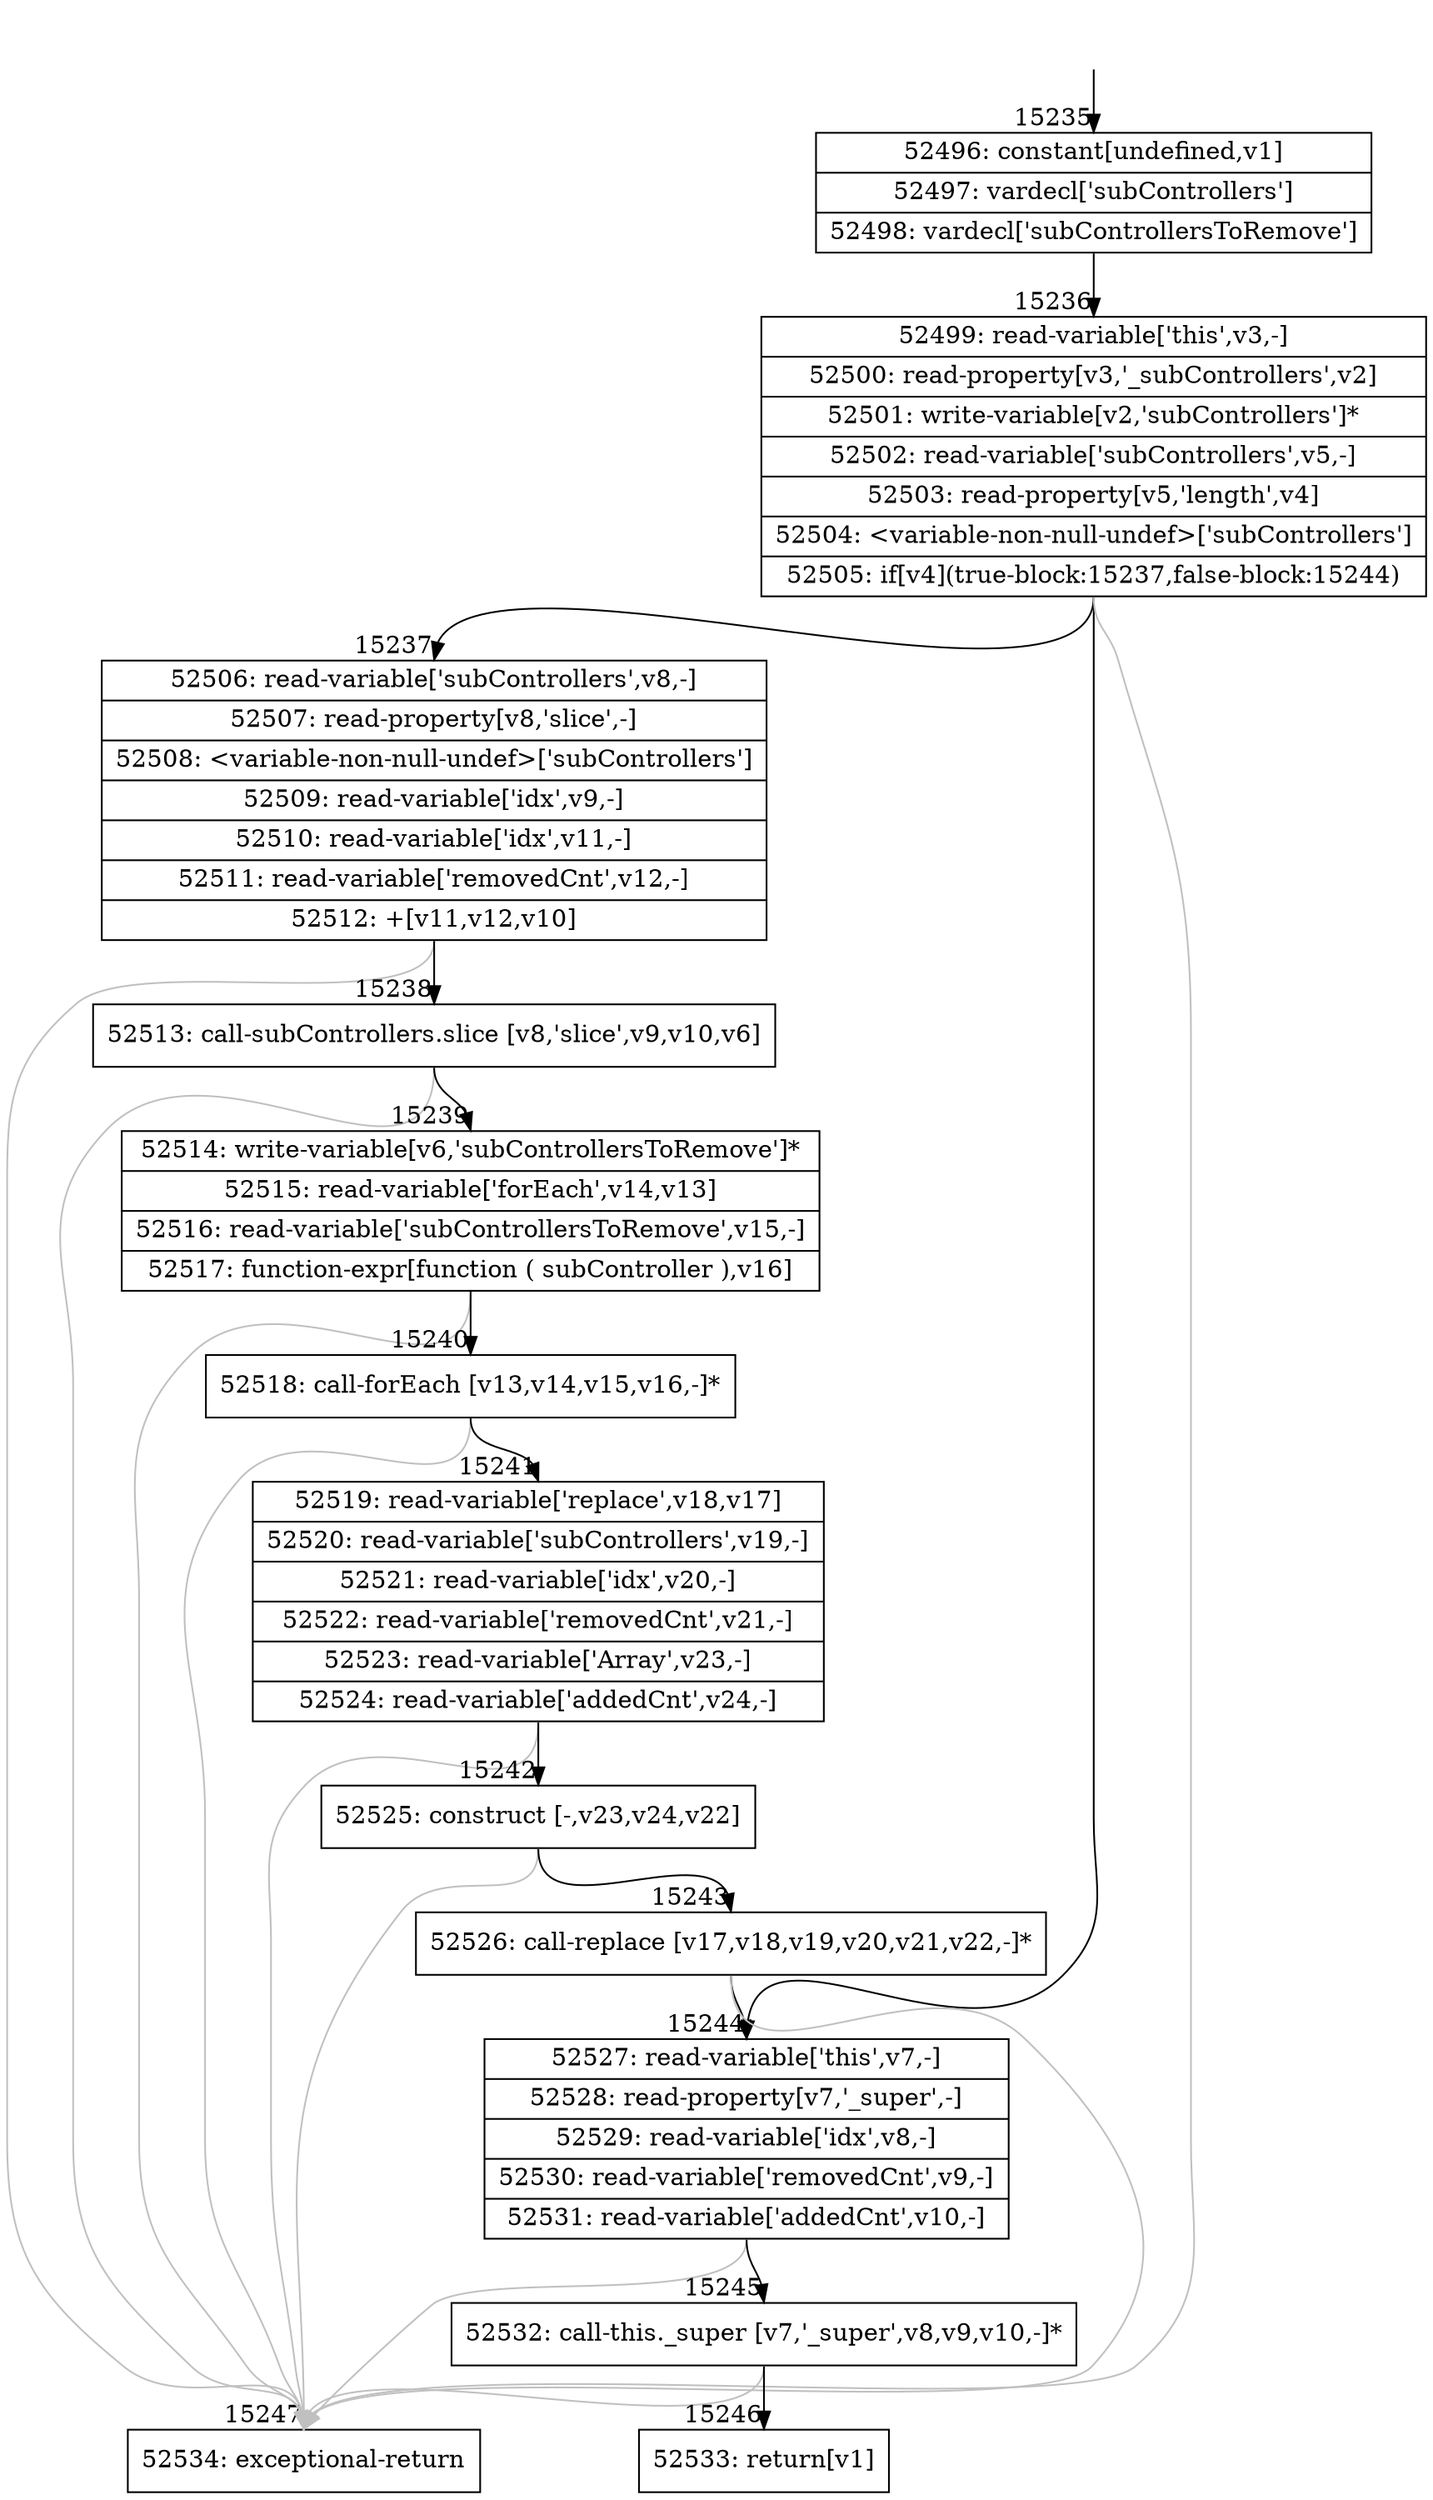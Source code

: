 digraph {
rankdir="TD"
BB_entry1288[shape=none,label=""];
BB_entry1288 -> BB15235 [tailport=s, headport=n, headlabel="    15235"]
BB15235 [shape=record label="{52496: constant[undefined,v1]|52497: vardecl['subControllers']|52498: vardecl['subControllersToRemove']}" ] 
BB15235 -> BB15236 [tailport=s, headport=n, headlabel="      15236"]
BB15236 [shape=record label="{52499: read-variable['this',v3,-]|52500: read-property[v3,'_subControllers',v2]|52501: write-variable[v2,'subControllers']*|52502: read-variable['subControllers',v5,-]|52503: read-property[v5,'length',v4]|52504: \<variable-non-null-undef\>['subControllers']|52505: if[v4](true-block:15237,false-block:15244)}" ] 
BB15236 -> BB15237 [tailport=s, headport=n, headlabel="      15237"]
BB15236 -> BB15244 [tailport=s, headport=n, headlabel="      15244"]
BB15236 -> BB15247 [tailport=s, headport=n, color=gray, headlabel="      15247"]
BB15237 [shape=record label="{52506: read-variable['subControllers',v8,-]|52507: read-property[v8,'slice',-]|52508: \<variable-non-null-undef\>['subControllers']|52509: read-variable['idx',v9,-]|52510: read-variable['idx',v11,-]|52511: read-variable['removedCnt',v12,-]|52512: +[v11,v12,v10]}" ] 
BB15237 -> BB15238 [tailport=s, headport=n, headlabel="      15238"]
BB15237 -> BB15247 [tailport=s, headport=n, color=gray]
BB15238 [shape=record label="{52513: call-subControllers.slice [v8,'slice',v9,v10,v6]}" ] 
BB15238 -> BB15239 [tailport=s, headport=n, headlabel="      15239"]
BB15238 -> BB15247 [tailport=s, headport=n, color=gray]
BB15239 [shape=record label="{52514: write-variable[v6,'subControllersToRemove']*|52515: read-variable['forEach',v14,v13]|52516: read-variable['subControllersToRemove',v15,-]|52517: function-expr[function ( subController ),v16]}" ] 
BB15239 -> BB15240 [tailport=s, headport=n, headlabel="      15240"]
BB15239 -> BB15247 [tailport=s, headport=n, color=gray]
BB15240 [shape=record label="{52518: call-forEach [v13,v14,v15,v16,-]*}" ] 
BB15240 -> BB15241 [tailport=s, headport=n, headlabel="      15241"]
BB15240 -> BB15247 [tailport=s, headport=n, color=gray]
BB15241 [shape=record label="{52519: read-variable['replace',v18,v17]|52520: read-variable['subControllers',v19,-]|52521: read-variable['idx',v20,-]|52522: read-variable['removedCnt',v21,-]|52523: read-variable['Array',v23,-]|52524: read-variable['addedCnt',v24,-]}" ] 
BB15241 -> BB15242 [tailport=s, headport=n, headlabel="      15242"]
BB15241 -> BB15247 [tailport=s, headport=n, color=gray]
BB15242 [shape=record label="{52525: construct [-,v23,v24,v22]}" ] 
BB15242 -> BB15243 [tailport=s, headport=n, headlabel="      15243"]
BB15242 -> BB15247 [tailport=s, headport=n, color=gray]
BB15243 [shape=record label="{52526: call-replace [v17,v18,v19,v20,v21,v22,-]*}" ] 
BB15243 -> BB15244 [tailport=s, headport=n]
BB15243 -> BB15247 [tailport=s, headport=n, color=gray]
BB15244 [shape=record label="{52527: read-variable['this',v7,-]|52528: read-property[v7,'_super',-]|52529: read-variable['idx',v8,-]|52530: read-variable['removedCnt',v9,-]|52531: read-variable['addedCnt',v10,-]}" ] 
BB15244 -> BB15245 [tailport=s, headport=n, headlabel="      15245"]
BB15244 -> BB15247 [tailport=s, headport=n, color=gray]
BB15245 [shape=record label="{52532: call-this._super [v7,'_super',v8,v9,v10,-]*}" ] 
BB15245 -> BB15246 [tailport=s, headport=n, headlabel="      15246"]
BB15245 -> BB15247 [tailport=s, headport=n, color=gray]
BB15246 [shape=record label="{52533: return[v1]}" ] 
BB15247 [shape=record label="{52534: exceptional-return}" ] 
//#$~ 28073
}
